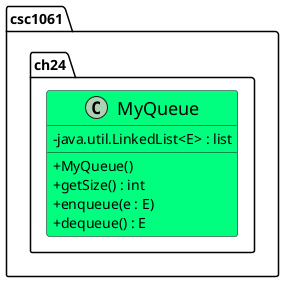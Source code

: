 @startuml

skinparam groupInheritance 2
skinparam ClassFontSize 18
skinparam classAttributeIconSize 0

class csc1061.ch24.MyQueue #SpringGreen {
  -java.util.LinkedList<E> : list
  +MyQueue()
  +getSize() : int
  +enqueue(e : E)
  +dequeue() : E
}

@enduml